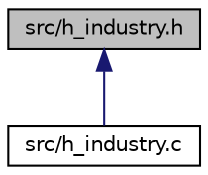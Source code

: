 digraph "src/h_industry.h"
{
 // LATEX_PDF_SIZE
  edge [fontname="Helvetica",fontsize="10",labelfontname="Helvetica",labelfontsize="10"];
  node [fontname="Helvetica",fontsize="10",shape=record];
  Node1 [label="src/h_industry.h",height=0.2,width=0.4,color="black", fillcolor="grey75", style="filled", fontcolor="black",tooltip="Industries."];
  Node1 -> Node2 [dir="back",color="midnightblue",fontsize="10",style="solid",fontname="Helvetica"];
  Node2 [label="src/h_industry.c",height=0.2,width=0.4,color="black", fillcolor="white", style="filled",URL="$h__industry_8c.html",tooltip="Industry logic."];
}
